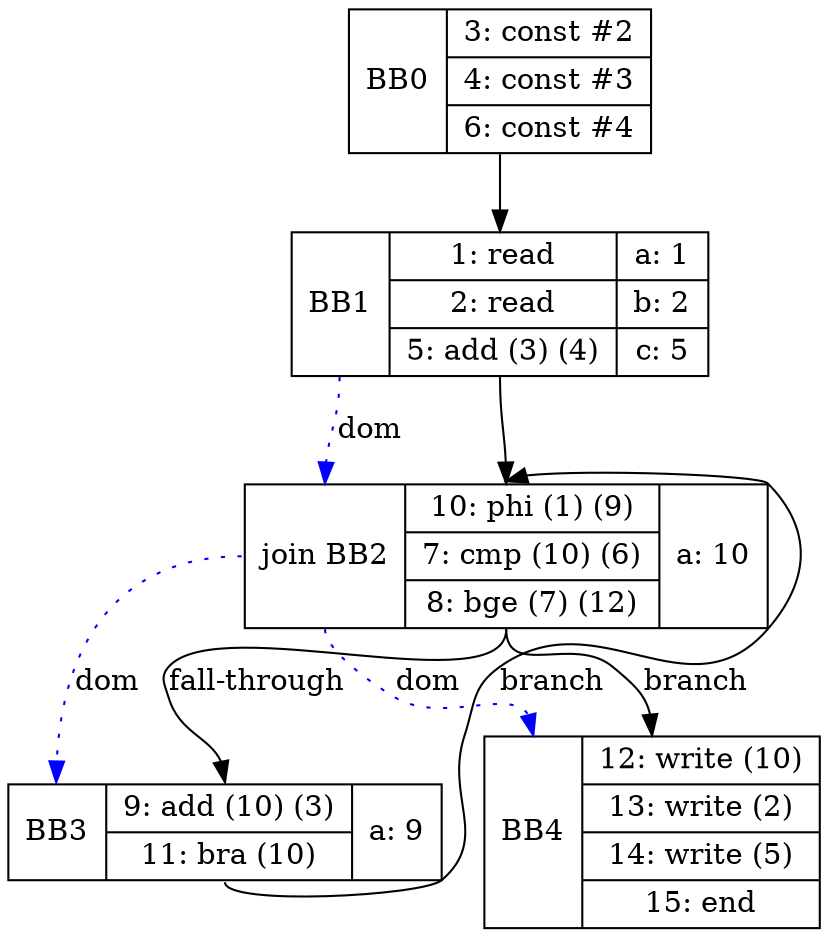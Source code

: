 digraph G {
bb0 [shape=record, label="<b>BB0 | {3: const #2|4: const #3|6: const #4}"];
bb1 [shape=record, label="<b>BB1 | {1: read|2: read|5: add (3) (4)}| {a: 1 | b: 2 | c: 5}"];
bb2 [shape=record, label="<b>join BB2 | {10: phi (1) (9)|7: cmp (10) (6)|8: bge (7) (12)}| {a: 10}"];
bb3 [shape=record, label="<b>BB3 | {9: add (10) (3)|11: bra (10)}| {a: 9}"];
bb4 [shape=record, label="<b>BB4 | {12: write (10)|13: write (2)|14: write (5)|15: end}"];
bb0:s -> bb1:n ;
bb1:s -> bb2:n ;
bb3:s -> bb2:n [label="branch"];
bb2:s -> bb3:n [label="fall-through"];
bb2:s -> bb4:n [label="branch"];
bb1:b -> bb2:b [color=blue, style=dotted, label="dom"];
bb2:b -> bb3:b [color=blue, style=dotted, label="dom"];
bb2:b -> bb4:b [color=blue, style=dotted, label="dom"];
}